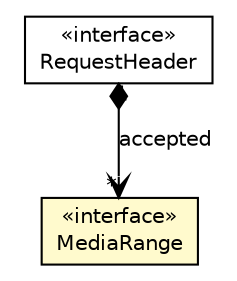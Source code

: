 #!/usr/local/bin/dot
#
# Class diagram 
# Generated by UMLGraph version R5_6-24-gf6e263 (http://www.umlgraph.org/)
#

digraph G {
	edge [fontname="Helvetica",fontsize=10,labelfontname="Helvetica",labelfontsize=10];
	node [fontname="Helvetica",fontsize=10,shape=plaintext];
	nodesep=0.25;
	ranksep=0.5;
	// io.werval.api.http.RequestHeader
	c25443 [label=<<table title="io.werval.api.http.RequestHeader" border="0" cellborder="1" cellspacing="0" cellpadding="2" port="p" href="../http/RequestHeader.html">
		<tr><td><table border="0" cellspacing="0" cellpadding="1">
<tr><td align="center" balign="center"> &#171;interface&#187; </td></tr>
<tr><td align="center" balign="center"> RequestHeader </td></tr>
		</table></td></tr>
		</table>>, URL="../http/RequestHeader.html", fontname="Helvetica", fontcolor="black", fontsize=10.0];
	// io.werval.api.mime.MediaRange
	c25450 [label=<<table title="io.werval.api.mime.MediaRange" border="0" cellborder="1" cellspacing="0" cellpadding="2" port="p" bgcolor="lemonChiffon" href="./MediaRange.html">
		<tr><td><table border="0" cellspacing="0" cellpadding="1">
<tr><td align="center" balign="center"> &#171;interface&#187; </td></tr>
<tr><td align="center" balign="center"> MediaRange </td></tr>
		</table></td></tr>
		</table>>, URL="./MediaRange.html", fontname="Helvetica", fontcolor="black", fontsize=10.0];
	// io.werval.api.http.RequestHeader NAVCOMPOSED io.werval.api.mime.MediaRange
	c25443:p -> c25450:p [taillabel="1", label="accepted", headlabel="*", fontname="Helvetica", fontcolor="black", fontsize=10.0, color="black", arrowhead=open, arrowtail=diamond, dir=both];
}

